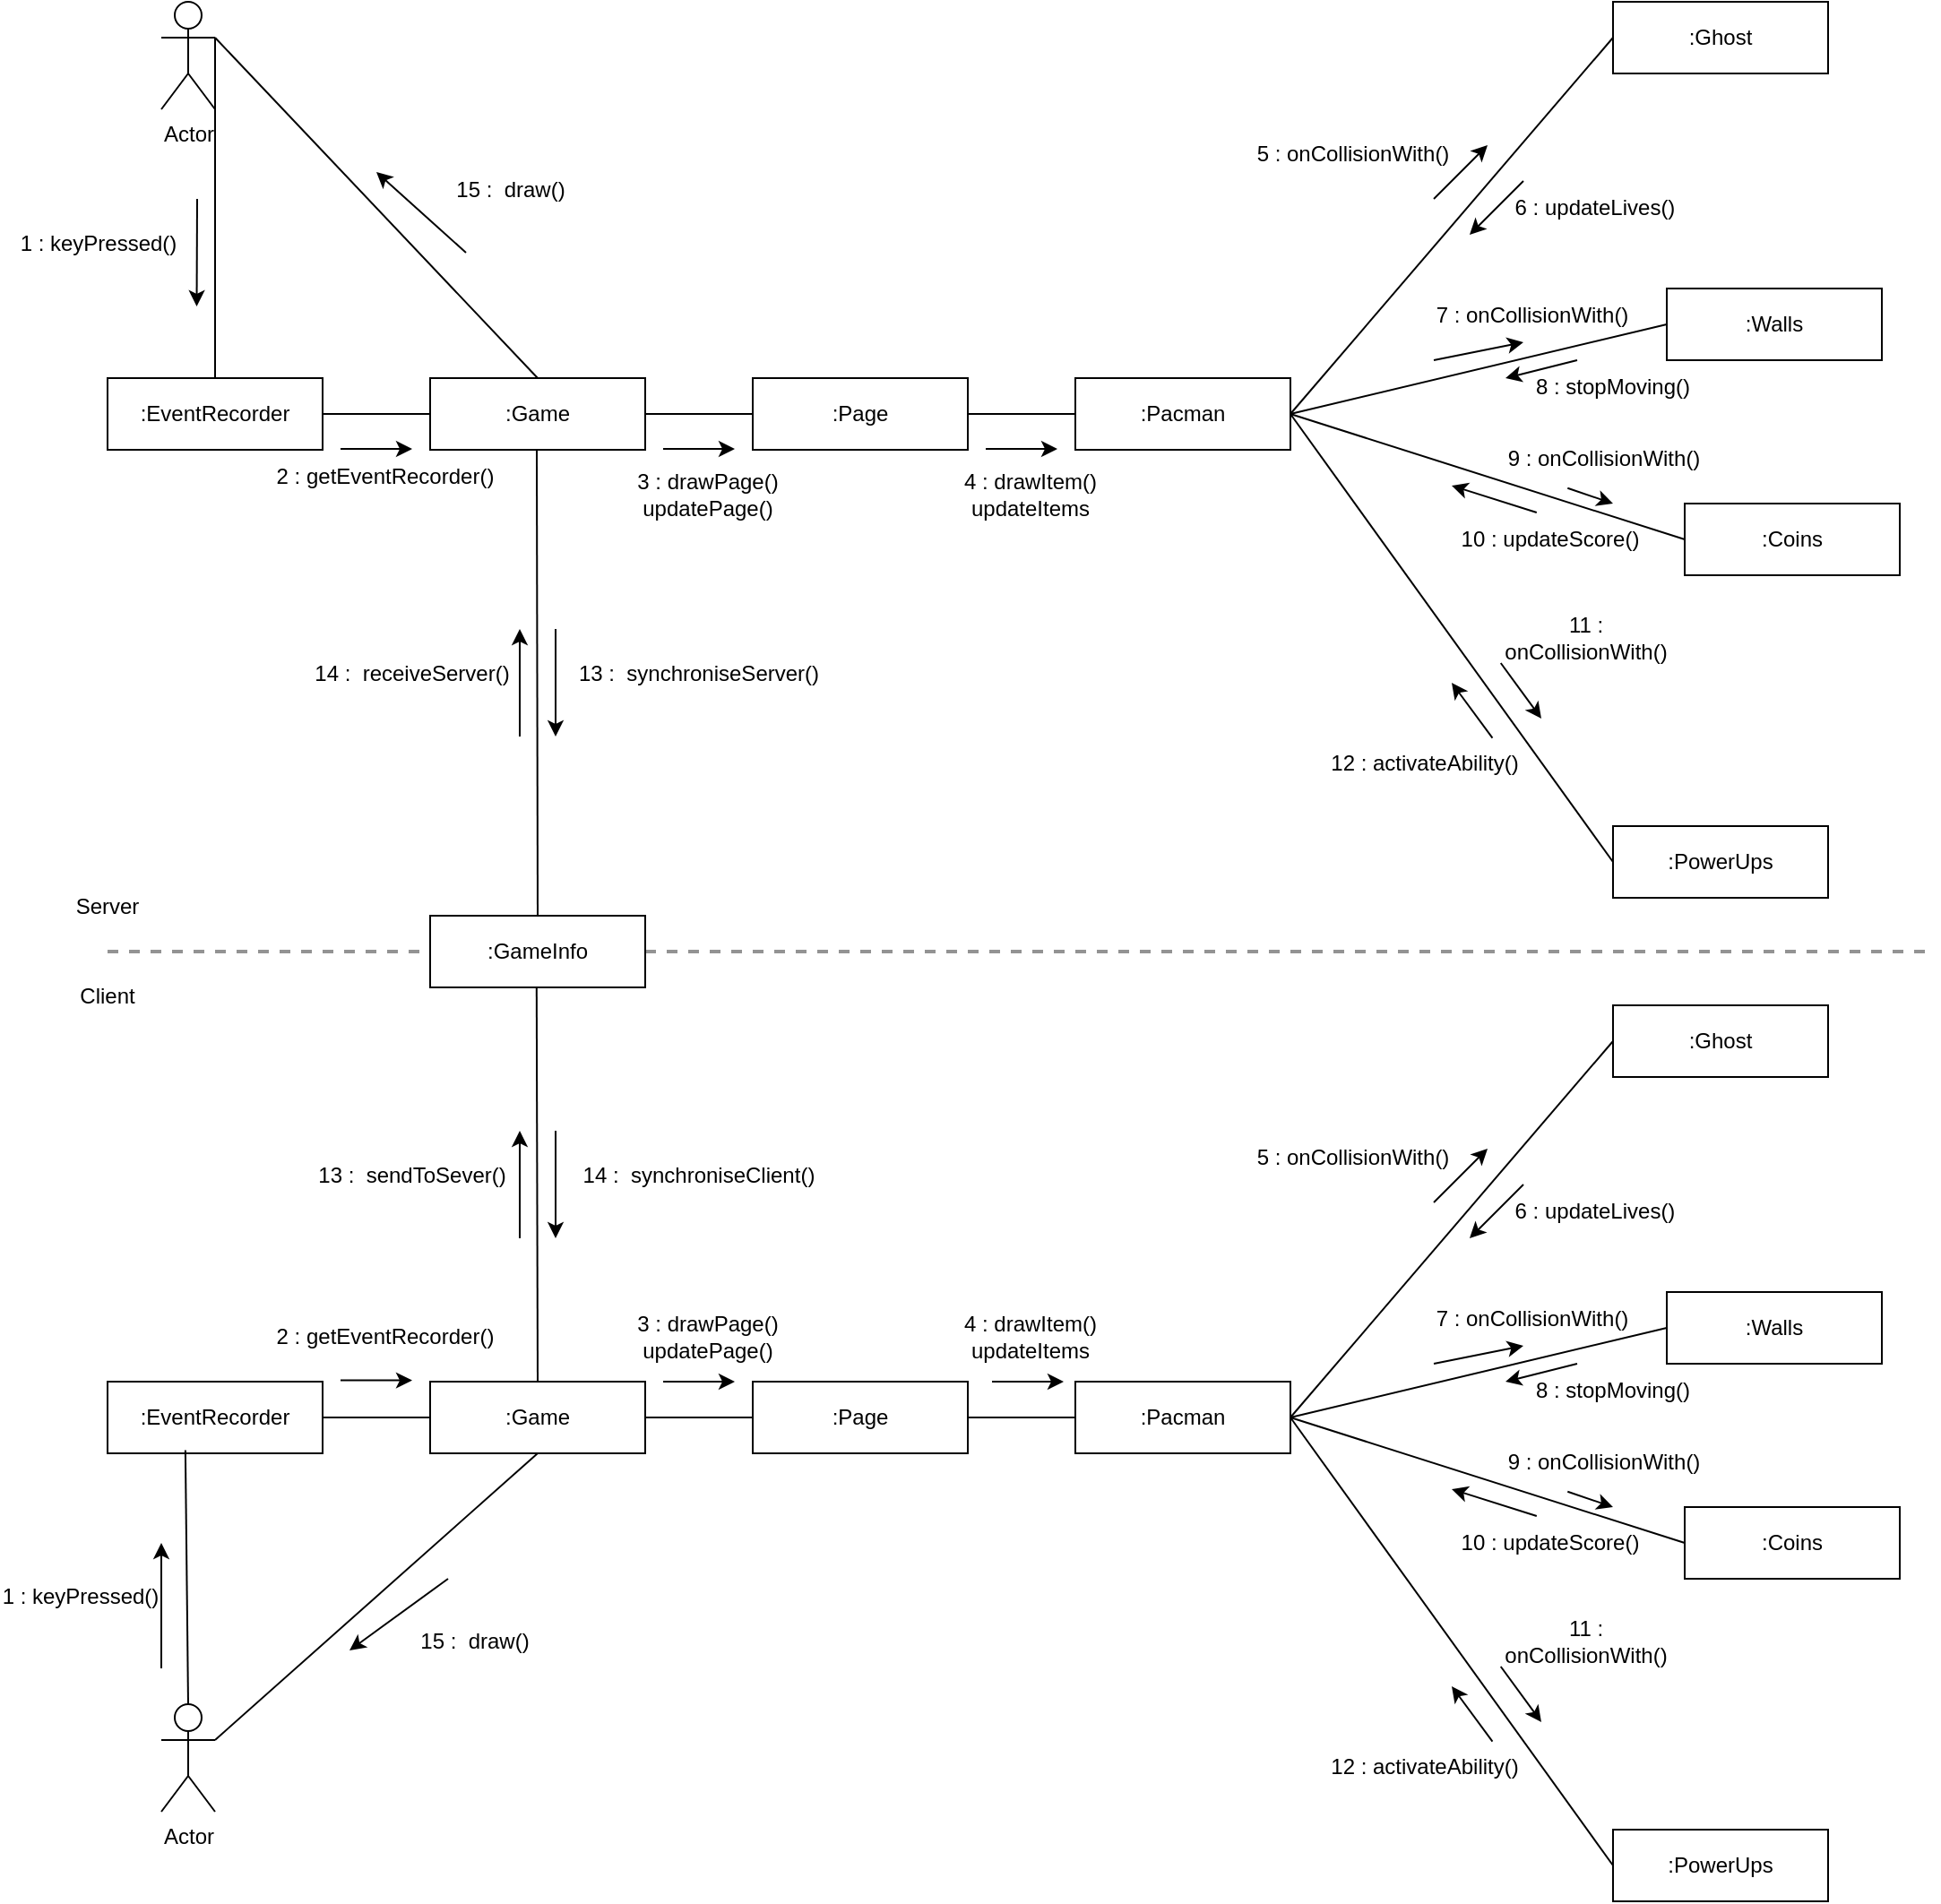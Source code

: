 <mxfile version="23.1.6" type="device">
  <diagram name="Page-1" id="5kSZz02rDTl7-Sy3x2Q0">
    <mxGraphModel dx="2099" dy="863" grid="1" gridSize="10" guides="1" tooltips="1" connect="1" arrows="1" fold="1" page="1" pageScale="1" pageWidth="827" pageHeight="1169" math="0" shadow="0">
      <root>
        <mxCell id="0" />
        <mxCell id="1" parent="0" />
        <mxCell id="wq2jVq1I9z1fCKiaASK2-1" value="Actor" style="shape=umlActor;verticalLabelPosition=bottom;verticalAlign=top;html=1;outlineConnect=0;" vertex="1" parent="1">
          <mxGeometry x="-90" y="40" width="30" height="60" as="geometry" />
        </mxCell>
        <mxCell id="wq2jVq1I9z1fCKiaASK2-2" value=":EventRecorder" style="rounded=0;whiteSpace=wrap;html=1;" vertex="1" parent="1">
          <mxGeometry x="-120" y="250" width="120" height="40" as="geometry" />
        </mxCell>
        <mxCell id="wq2jVq1I9z1fCKiaASK2-5" value=":Game" style="rounded=0;whiteSpace=wrap;html=1;" vertex="1" parent="1">
          <mxGeometry x="60" y="250" width="120" height="40" as="geometry" />
        </mxCell>
        <mxCell id="wq2jVq1I9z1fCKiaASK2-6" value="" style="endArrow=none;html=1;rounded=0;entryX=0;entryY=0.5;entryDx=0;entryDy=0;exitX=1;exitY=0.5;exitDx=0;exitDy=0;" edge="1" parent="1" source="wq2jVq1I9z1fCKiaASK2-2" target="wq2jVq1I9z1fCKiaASK2-5">
          <mxGeometry width="50" height="50" relative="1" as="geometry">
            <mxPoint x="160" y="260" as="sourcePoint" />
            <mxPoint x="185" y="110" as="targetPoint" />
          </mxGeometry>
        </mxCell>
        <mxCell id="wq2jVq1I9z1fCKiaASK2-7" value=":Pacman" style="rounded=0;whiteSpace=wrap;html=1;" vertex="1" parent="1">
          <mxGeometry x="420" y="250" width="120" height="40" as="geometry" />
        </mxCell>
        <mxCell id="wq2jVq1I9z1fCKiaASK2-8" value=":Walls" style="rounded=0;whiteSpace=wrap;html=1;" vertex="1" parent="1">
          <mxGeometry x="750" y="200" width="120" height="40" as="geometry" />
        </mxCell>
        <mxCell id="wq2jVq1I9z1fCKiaASK2-9" value=":Coins" style="rounded=0;whiteSpace=wrap;html=1;" vertex="1" parent="1">
          <mxGeometry x="760" y="320" width="120" height="40" as="geometry" />
        </mxCell>
        <mxCell id="wq2jVq1I9z1fCKiaASK2-10" value=":PowerUps" style="rounded=0;whiteSpace=wrap;html=1;" vertex="1" parent="1">
          <mxGeometry x="720" y="500" width="120" height="40" as="geometry" />
        </mxCell>
        <mxCell id="wq2jVq1I9z1fCKiaASK2-12" value="" style="endArrow=none;html=1;rounded=0;entryX=0;entryY=0.5;entryDx=0;entryDy=0;" edge="1" parent="1" target="wq2jVq1I9z1fCKiaASK2-9">
          <mxGeometry width="50" height="50" relative="1" as="geometry">
            <mxPoint x="540" y="270" as="sourcePoint" />
            <mxPoint x="660" y="269.5" as="targetPoint" />
          </mxGeometry>
        </mxCell>
        <mxCell id="wq2jVq1I9z1fCKiaASK2-13" value="" style="endArrow=none;html=1;rounded=0;entryX=0;entryY=0.5;entryDx=0;entryDy=0;exitX=1;exitY=0.5;exitDx=0;exitDy=0;" edge="1" parent="1" source="wq2jVq1I9z1fCKiaASK2-7" target="wq2jVq1I9z1fCKiaASK2-10">
          <mxGeometry width="50" height="50" relative="1" as="geometry">
            <mxPoint x="610" y="270" as="sourcePoint" />
            <mxPoint x="710" y="330" as="targetPoint" />
          </mxGeometry>
        </mxCell>
        <mxCell id="wq2jVq1I9z1fCKiaASK2-14" value="" style="endArrow=none;html=1;rounded=0;entryX=0;entryY=0.5;entryDx=0;entryDy=0;exitX=1;exitY=0.5;exitDx=0;exitDy=0;" edge="1" parent="1" source="wq2jVq1I9z1fCKiaASK2-7" target="wq2jVq1I9z1fCKiaASK2-8">
          <mxGeometry width="50" height="50" relative="1" as="geometry">
            <mxPoint x="610" y="270" as="sourcePoint" />
            <mxPoint x="680" y="180" as="targetPoint" />
          </mxGeometry>
        </mxCell>
        <mxCell id="wq2jVq1I9z1fCKiaASK2-15" value="" style="endArrow=classic;html=1;rounded=0;" edge="1" parent="1">
          <mxGeometry width="50" height="50" relative="1" as="geometry">
            <mxPoint x="-70" y="150" as="sourcePoint" />
            <mxPoint x="-70.24" y="210" as="targetPoint" />
          </mxGeometry>
        </mxCell>
        <mxCell id="wq2jVq1I9z1fCKiaASK2-17" value="1 : keyPressed()" style="text;html=1;align=center;verticalAlign=middle;whiteSpace=wrap;rounded=0;" vertex="1" parent="1">
          <mxGeometry x="-170" y="160" width="90" height="30" as="geometry" />
        </mxCell>
        <mxCell id="wq2jVq1I9z1fCKiaASK2-18" value=":Page" style="rounded=0;whiteSpace=wrap;html=1;" vertex="1" parent="1">
          <mxGeometry x="240" y="250" width="120" height="40" as="geometry" />
        </mxCell>
        <mxCell id="wq2jVq1I9z1fCKiaASK2-19" value="" style="endArrow=none;html=1;rounded=0;exitX=1;exitY=0.5;exitDx=0;exitDy=0;entryX=0;entryY=0.5;entryDx=0;entryDy=0;" edge="1" parent="1" source="wq2jVq1I9z1fCKiaASK2-5" target="wq2jVq1I9z1fCKiaASK2-18">
          <mxGeometry width="50" height="50" relative="1" as="geometry">
            <mxPoint x="300" y="330" as="sourcePoint" />
            <mxPoint x="330" y="330" as="targetPoint" />
          </mxGeometry>
        </mxCell>
        <mxCell id="wq2jVq1I9z1fCKiaASK2-20" value=":Ghost" style="rounded=0;whiteSpace=wrap;html=1;" vertex="1" parent="1">
          <mxGeometry x="720" y="40" width="120" height="40" as="geometry" />
        </mxCell>
        <mxCell id="wq2jVq1I9z1fCKiaASK2-21" value="" style="endArrow=none;html=1;rounded=0;exitX=1;exitY=0.5;exitDx=0;exitDy=0;entryX=0;entryY=0.5;entryDx=0;entryDy=0;" edge="1" parent="1" source="wq2jVq1I9z1fCKiaASK2-18" target="wq2jVq1I9z1fCKiaASK2-7">
          <mxGeometry width="50" height="50" relative="1" as="geometry">
            <mxPoint x="400" y="210" as="sourcePoint" />
            <mxPoint x="460" y="210" as="targetPoint" />
          </mxGeometry>
        </mxCell>
        <mxCell id="wq2jVq1I9z1fCKiaASK2-22" value="" style="endArrow=classic;html=1;rounded=0;" edge="1" parent="1">
          <mxGeometry width="50" height="50" relative="1" as="geometry">
            <mxPoint x="620" y="150" as="sourcePoint" />
            <mxPoint x="650" y="120" as="targetPoint" />
          </mxGeometry>
        </mxCell>
        <mxCell id="wq2jVq1I9z1fCKiaASK2-23" value="" style="endArrow=none;html=1;rounded=0;entryX=0;entryY=0.5;entryDx=0;entryDy=0;exitX=1;exitY=0.5;exitDx=0;exitDy=0;" edge="1" parent="1" source="wq2jVq1I9z1fCKiaASK2-7" target="wq2jVq1I9z1fCKiaASK2-20">
          <mxGeometry width="50" height="50" relative="1" as="geometry">
            <mxPoint x="610" y="270" as="sourcePoint" />
            <mxPoint x="670" y="135" as="targetPoint" />
          </mxGeometry>
        </mxCell>
        <mxCell id="wq2jVq1I9z1fCKiaASK2-24" value="5 : onCollisionWith()" style="text;html=1;align=center;verticalAlign=middle;whiteSpace=wrap;rounded=0;" vertex="1" parent="1">
          <mxGeometry x="520" y="110" width="110" height="30" as="geometry" />
        </mxCell>
        <mxCell id="wq2jVq1I9z1fCKiaASK2-29" value="6 : updateLives()" style="text;html=1;align=center;verticalAlign=middle;whiteSpace=wrap;rounded=0;" vertex="1" parent="1">
          <mxGeometry x="650" y="140" width="120" height="30" as="geometry" />
        </mxCell>
        <mxCell id="wq2jVq1I9z1fCKiaASK2-34" value="" style="endArrow=none;html=1;rounded=0;entryX=0.5;entryY=1;entryDx=0;entryDy=0;exitX=0.5;exitY=0;exitDx=0;exitDy=0;" edge="1" parent="1" source="wq2jVq1I9z1fCKiaASK2-33">
          <mxGeometry width="50" height="50" relative="1" as="geometry">
            <mxPoint x="119.5" y="370" as="sourcePoint" />
            <mxPoint x="119.5" y="290" as="targetPoint" />
          </mxGeometry>
        </mxCell>
        <mxCell id="wq2jVq1I9z1fCKiaASK2-35" value="" style="endArrow=classic;html=1;rounded=0;" edge="1" parent="1">
          <mxGeometry width="50" height="50" relative="1" as="geometry">
            <mxPoint x="110" y="450" as="sourcePoint" />
            <mxPoint x="110" y="390" as="targetPoint" />
          </mxGeometry>
        </mxCell>
        <mxCell id="wq2jVq1I9z1fCKiaASK2-36" value="" style="endArrow=classic;html=1;rounded=0;" edge="1" parent="1">
          <mxGeometry width="50" height="50" relative="1" as="geometry">
            <mxPoint x="130" y="390" as="sourcePoint" />
            <mxPoint x="130" y="450" as="targetPoint" />
          </mxGeometry>
        </mxCell>
        <mxCell id="wq2jVq1I9z1fCKiaASK2-37" value="" style="endArrow=none;html=1;rounded=0;entryX=0.5;entryY=0;entryDx=0;entryDy=0;exitX=1;exitY=0.333;exitDx=0;exitDy=0;exitPerimeter=0;" edge="1" parent="1" source="wq2jVq1I9z1fCKiaASK2-1" target="wq2jVq1I9z1fCKiaASK2-5">
          <mxGeometry width="50" height="50" relative="1" as="geometry">
            <mxPoint x="-54" y="329.84" as="sourcePoint" />
            <mxPoint x="474" y="250.0" as="targetPoint" />
          </mxGeometry>
        </mxCell>
        <mxCell id="wq2jVq1I9z1fCKiaASK2-38" value="" style="endArrow=classic;html=1;rounded=0;" edge="1" parent="1">
          <mxGeometry width="50" height="50" relative="1" as="geometry">
            <mxPoint x="80" y="180" as="sourcePoint" />
            <mxPoint x="30" y="135" as="targetPoint" />
          </mxGeometry>
        </mxCell>
        <mxCell id="wq2jVq1I9z1fCKiaASK2-39" value="15 : &amp;nbsp;draw()" style="text;html=1;align=center;verticalAlign=middle;whiteSpace=wrap;rounded=0;" vertex="1" parent="1">
          <mxGeometry x="60" y="130" width="90" height="30" as="geometry" />
        </mxCell>
        <mxCell id="wq2jVq1I9z1fCKiaASK2-42" value="" style="endArrow=classic;html=1;rounded=0;" edge="1" parent="1">
          <mxGeometry width="50" height="50" relative="1" as="geometry">
            <mxPoint x="10" y="289.52" as="sourcePoint" />
            <mxPoint x="50" y="289.52" as="targetPoint" />
          </mxGeometry>
        </mxCell>
        <mxCell id="wq2jVq1I9z1fCKiaASK2-43" value="2 : getEventRecorder()" style="text;html=1;align=center;verticalAlign=middle;whiteSpace=wrap;rounded=0;" vertex="1" parent="1">
          <mxGeometry x="-40" y="290" width="150" height="30" as="geometry" />
        </mxCell>
        <mxCell id="wq2jVq1I9z1fCKiaASK2-44" value="" style="endArrow=classic;html=1;rounded=0;" edge="1" parent="1">
          <mxGeometry width="50" height="50" relative="1" as="geometry">
            <mxPoint x="190" y="289.52" as="sourcePoint" />
            <mxPoint x="230" y="289.52" as="targetPoint" />
          </mxGeometry>
        </mxCell>
        <mxCell id="wq2jVq1I9z1fCKiaASK2-45" value="3 : drawPage()&lt;br&gt;updatePage()" style="text;html=1;align=center;verticalAlign=middle;whiteSpace=wrap;rounded=0;" vertex="1" parent="1">
          <mxGeometry x="140" y="300" width="150" height="30" as="geometry" />
        </mxCell>
        <mxCell id="wq2jVq1I9z1fCKiaASK2-46" value="4 : drawItem()&lt;br&gt;updateItems" style="text;html=1;align=center;verticalAlign=middle;whiteSpace=wrap;rounded=0;" vertex="1" parent="1">
          <mxGeometry x="320" y="300" width="150" height="30" as="geometry" />
        </mxCell>
        <mxCell id="wq2jVq1I9z1fCKiaASK2-47" value="" style="endArrow=classic;html=1;rounded=0;" edge="1" parent="1">
          <mxGeometry width="50" height="50" relative="1" as="geometry">
            <mxPoint x="370" y="289.52" as="sourcePoint" />
            <mxPoint x="410" y="289.52" as="targetPoint" />
          </mxGeometry>
        </mxCell>
        <mxCell id="wq2jVq1I9z1fCKiaASK2-48" value="" style="endArrow=classic;html=1;rounded=0;" edge="1" parent="1">
          <mxGeometry width="50" height="50" relative="1" as="geometry">
            <mxPoint x="670" y="140" as="sourcePoint" />
            <mxPoint x="640" y="170" as="targetPoint" />
          </mxGeometry>
        </mxCell>
        <mxCell id="wq2jVq1I9z1fCKiaASK2-49" value="" style="endArrow=classic;html=1;rounded=0;" edge="1" parent="1">
          <mxGeometry width="50" height="50" relative="1" as="geometry">
            <mxPoint x="620" y="240" as="sourcePoint" />
            <mxPoint x="670" y="230" as="targetPoint" />
          </mxGeometry>
        </mxCell>
        <mxCell id="wq2jVq1I9z1fCKiaASK2-50" value="7 : onCollisionWith()" style="text;html=1;align=center;verticalAlign=middle;whiteSpace=wrap;rounded=0;" vertex="1" parent="1">
          <mxGeometry x="620" y="200" width="110" height="30" as="geometry" />
        </mxCell>
        <mxCell id="wq2jVq1I9z1fCKiaASK2-51" value="8 : stopMoving()" style="text;html=1;align=center;verticalAlign=middle;whiteSpace=wrap;rounded=0;" vertex="1" parent="1">
          <mxGeometry x="660" y="240" width="120" height="30" as="geometry" />
        </mxCell>
        <mxCell id="wq2jVq1I9z1fCKiaASK2-52" value="" style="endArrow=classic;html=1;rounded=0;" edge="1" parent="1">
          <mxGeometry width="50" height="50" relative="1" as="geometry">
            <mxPoint x="700" y="240" as="sourcePoint" />
            <mxPoint x="660" y="250" as="targetPoint" />
          </mxGeometry>
        </mxCell>
        <mxCell id="wq2jVq1I9z1fCKiaASK2-53" value="" style="endArrow=classic;html=1;rounded=0;exitX=0.315;exitY=1.047;exitDx=0;exitDy=0;exitPerimeter=0;" edge="1" parent="1" source="wq2jVq1I9z1fCKiaASK2-54">
          <mxGeometry width="50" height="50" relative="1" as="geometry">
            <mxPoint x="670" y="300" as="sourcePoint" />
            <mxPoint x="720" y="320" as="targetPoint" />
          </mxGeometry>
        </mxCell>
        <mxCell id="wq2jVq1I9z1fCKiaASK2-54" value="9 : onCollisionWith()" style="text;html=1;align=center;verticalAlign=middle;whiteSpace=wrap;rounded=0;" vertex="1" parent="1">
          <mxGeometry x="660" y="280" width="110" height="30" as="geometry" />
        </mxCell>
        <mxCell id="wq2jVq1I9z1fCKiaASK2-55" value="" style="endArrow=classic;html=1;rounded=0;exitX=0.431;exitY=0;exitDx=0;exitDy=0;exitPerimeter=0;" edge="1" parent="1" source="wq2jVq1I9z1fCKiaASK2-56">
          <mxGeometry width="50" height="50" relative="1" as="geometry">
            <mxPoint x="680" y="330" as="sourcePoint" />
            <mxPoint x="630" y="310" as="targetPoint" />
          </mxGeometry>
        </mxCell>
        <mxCell id="wq2jVq1I9z1fCKiaASK2-56" value="10 : updateScore()" style="text;html=1;align=center;verticalAlign=middle;whiteSpace=wrap;rounded=0;" vertex="1" parent="1">
          <mxGeometry x="630" y="325" width="110" height="30" as="geometry" />
        </mxCell>
        <mxCell id="wq2jVq1I9z1fCKiaASK2-57" value="" style="endArrow=classic;html=1;rounded=0;exitX=0.067;exitY=0.967;exitDx=0;exitDy=0;exitPerimeter=0;" edge="1" parent="1" source="wq2jVq1I9z1fCKiaASK2-58">
          <mxGeometry width="50" height="50" relative="1" as="geometry">
            <mxPoint x="650" y="410" as="sourcePoint" />
            <mxPoint x="680" y="440" as="targetPoint" />
          </mxGeometry>
        </mxCell>
        <mxCell id="wq2jVq1I9z1fCKiaASK2-58" value="11 : onCollisionWith()" style="text;html=1;align=center;verticalAlign=middle;whiteSpace=wrap;rounded=0;" vertex="1" parent="1">
          <mxGeometry x="650" y="380" width="110" height="30" as="geometry" />
        </mxCell>
        <mxCell id="wq2jVq1I9z1fCKiaASK2-59" value="" style="endArrow=classic;html=1;rounded=0;exitX=0.843;exitY=0.028;exitDx=0;exitDy=0;exitPerimeter=0;" edge="1" parent="1" source="wq2jVq1I9z1fCKiaASK2-60">
          <mxGeometry width="50" height="50" relative="1" as="geometry">
            <mxPoint x="650" y="450" as="sourcePoint" />
            <mxPoint x="630" y="420" as="targetPoint" />
          </mxGeometry>
        </mxCell>
        <mxCell id="wq2jVq1I9z1fCKiaASK2-60" value="12 : activateAbility()" style="text;html=1;align=center;verticalAlign=middle;whiteSpace=wrap;rounded=0;" vertex="1" parent="1">
          <mxGeometry x="560" y="450" width="110" height="30" as="geometry" />
        </mxCell>
        <mxCell id="wq2jVq1I9z1fCKiaASK2-61" value="13 : &amp;nbsp;synchroniseServer()" style="text;html=1;align=center;verticalAlign=middle;whiteSpace=wrap;rounded=0;" vertex="1" parent="1">
          <mxGeometry x="130" y="400" width="160" height="30" as="geometry" />
        </mxCell>
        <mxCell id="wq2jVq1I9z1fCKiaASK2-62" value="14 : &amp;nbsp;receiveServer()" style="text;html=1;align=center;verticalAlign=middle;whiteSpace=wrap;rounded=0;" vertex="1" parent="1">
          <mxGeometry x="-30" y="400" width="160" height="30" as="geometry" />
        </mxCell>
        <mxCell id="wq2jVq1I9z1fCKiaASK2-63" value="" style="endArrow=none;html=1;rounded=0;entryX=0.5;entryY=0;entryDx=0;entryDy=0;exitX=1;exitY=0.333;exitDx=0;exitDy=0;exitPerimeter=0;" edge="1" parent="1" source="wq2jVq1I9z1fCKiaASK2-1" target="wq2jVq1I9z1fCKiaASK2-2">
          <mxGeometry width="50" height="50" relative="1" as="geometry">
            <mxPoint x="-60" y="160" as="sourcePoint" />
            <mxPoint x="459" y="310.0" as="targetPoint" />
          </mxGeometry>
        </mxCell>
        <mxCell id="wq2jVq1I9z1fCKiaASK2-107" value=":EventRecorder" style="rounded=0;whiteSpace=wrap;html=1;" vertex="1" parent="1">
          <mxGeometry x="-120" y="810" width="120" height="40" as="geometry" />
        </mxCell>
        <mxCell id="wq2jVq1I9z1fCKiaASK2-108" value=":Game" style="rounded=0;whiteSpace=wrap;html=1;" vertex="1" parent="1">
          <mxGeometry x="60" y="810" width="120" height="40" as="geometry" />
        </mxCell>
        <mxCell id="wq2jVq1I9z1fCKiaASK2-109" value="" style="endArrow=none;html=1;rounded=0;entryX=0;entryY=0.5;entryDx=0;entryDy=0;exitX=1;exitY=0.5;exitDx=0;exitDy=0;" edge="1" parent="1" source="wq2jVq1I9z1fCKiaASK2-107" target="wq2jVq1I9z1fCKiaASK2-108">
          <mxGeometry width="50" height="50" relative="1" as="geometry">
            <mxPoint x="160" y="820" as="sourcePoint" />
            <mxPoint x="185" y="670" as="targetPoint" />
          </mxGeometry>
        </mxCell>
        <mxCell id="wq2jVq1I9z1fCKiaASK2-110" value=":Pacman" style="rounded=0;whiteSpace=wrap;html=1;" vertex="1" parent="1">
          <mxGeometry x="420" y="810" width="120" height="40" as="geometry" />
        </mxCell>
        <mxCell id="wq2jVq1I9z1fCKiaASK2-111" value=":Walls" style="rounded=0;whiteSpace=wrap;html=1;" vertex="1" parent="1">
          <mxGeometry x="750" y="760" width="120" height="40" as="geometry" />
        </mxCell>
        <mxCell id="wq2jVq1I9z1fCKiaASK2-112" value=":Coins" style="rounded=0;whiteSpace=wrap;html=1;" vertex="1" parent="1">
          <mxGeometry x="760" y="880" width="120" height="40" as="geometry" />
        </mxCell>
        <mxCell id="wq2jVq1I9z1fCKiaASK2-113" value=":PowerUps" style="rounded=0;whiteSpace=wrap;html=1;" vertex="1" parent="1">
          <mxGeometry x="720" y="1060" width="120" height="40" as="geometry" />
        </mxCell>
        <mxCell id="wq2jVq1I9z1fCKiaASK2-114" value="" style="endArrow=none;html=1;rounded=0;entryX=0;entryY=0.5;entryDx=0;entryDy=0;" edge="1" parent="1" target="wq2jVq1I9z1fCKiaASK2-112">
          <mxGeometry width="50" height="50" relative="1" as="geometry">
            <mxPoint x="540" y="830" as="sourcePoint" />
            <mxPoint x="660" y="829.5" as="targetPoint" />
          </mxGeometry>
        </mxCell>
        <mxCell id="wq2jVq1I9z1fCKiaASK2-115" value="" style="endArrow=none;html=1;rounded=0;entryX=0;entryY=0.5;entryDx=0;entryDy=0;exitX=1;exitY=0.5;exitDx=0;exitDy=0;" edge="1" parent="1" source="wq2jVq1I9z1fCKiaASK2-110" target="wq2jVq1I9z1fCKiaASK2-113">
          <mxGeometry width="50" height="50" relative="1" as="geometry">
            <mxPoint x="610" y="830" as="sourcePoint" />
            <mxPoint x="710" y="890" as="targetPoint" />
          </mxGeometry>
        </mxCell>
        <mxCell id="wq2jVq1I9z1fCKiaASK2-116" value="" style="endArrow=none;html=1;rounded=0;entryX=0;entryY=0.5;entryDx=0;entryDy=0;exitX=1;exitY=0.5;exitDx=0;exitDy=0;" edge="1" parent="1" source="wq2jVq1I9z1fCKiaASK2-110" target="wq2jVq1I9z1fCKiaASK2-111">
          <mxGeometry width="50" height="50" relative="1" as="geometry">
            <mxPoint x="610" y="830" as="sourcePoint" />
            <mxPoint x="680" y="740" as="targetPoint" />
          </mxGeometry>
        </mxCell>
        <mxCell id="wq2jVq1I9z1fCKiaASK2-117" value=":Page" style="rounded=0;whiteSpace=wrap;html=1;" vertex="1" parent="1">
          <mxGeometry x="240" y="810" width="120" height="40" as="geometry" />
        </mxCell>
        <mxCell id="wq2jVq1I9z1fCKiaASK2-118" value="" style="endArrow=none;html=1;rounded=0;exitX=1;exitY=0.5;exitDx=0;exitDy=0;entryX=0;entryY=0.5;entryDx=0;entryDy=0;" edge="1" parent="1" source="wq2jVq1I9z1fCKiaASK2-108" target="wq2jVq1I9z1fCKiaASK2-117">
          <mxGeometry width="50" height="50" relative="1" as="geometry">
            <mxPoint x="300" y="890" as="sourcePoint" />
            <mxPoint x="330" y="890" as="targetPoint" />
          </mxGeometry>
        </mxCell>
        <mxCell id="wq2jVq1I9z1fCKiaASK2-119" value=":Ghost" style="rounded=0;whiteSpace=wrap;html=1;" vertex="1" parent="1">
          <mxGeometry x="720" y="600" width="120" height="40" as="geometry" />
        </mxCell>
        <mxCell id="wq2jVq1I9z1fCKiaASK2-120" value="" style="endArrow=none;html=1;rounded=0;exitX=1;exitY=0.5;exitDx=0;exitDy=0;entryX=0;entryY=0.5;entryDx=0;entryDy=0;" edge="1" parent="1" source="wq2jVq1I9z1fCKiaASK2-117" target="wq2jVq1I9z1fCKiaASK2-110">
          <mxGeometry width="50" height="50" relative="1" as="geometry">
            <mxPoint x="400" y="770" as="sourcePoint" />
            <mxPoint x="460" y="770" as="targetPoint" />
          </mxGeometry>
        </mxCell>
        <mxCell id="wq2jVq1I9z1fCKiaASK2-121" value="" style="endArrow=classic;html=1;rounded=0;" edge="1" parent="1">
          <mxGeometry width="50" height="50" relative="1" as="geometry">
            <mxPoint x="620" y="710" as="sourcePoint" />
            <mxPoint x="650" y="680" as="targetPoint" />
          </mxGeometry>
        </mxCell>
        <mxCell id="wq2jVq1I9z1fCKiaASK2-122" value="" style="endArrow=none;html=1;rounded=0;entryX=0;entryY=0.5;entryDx=0;entryDy=0;exitX=1;exitY=0.5;exitDx=0;exitDy=0;" edge="1" parent="1" source="wq2jVq1I9z1fCKiaASK2-110" target="wq2jVq1I9z1fCKiaASK2-119">
          <mxGeometry width="50" height="50" relative="1" as="geometry">
            <mxPoint x="610" y="830" as="sourcePoint" />
            <mxPoint x="670" y="695" as="targetPoint" />
          </mxGeometry>
        </mxCell>
        <mxCell id="wq2jVq1I9z1fCKiaASK2-123" value="5 : onCollisionWith()" style="text;html=1;align=center;verticalAlign=middle;whiteSpace=wrap;rounded=0;" vertex="1" parent="1">
          <mxGeometry x="520" y="670" width="110" height="30" as="geometry" />
        </mxCell>
        <mxCell id="wq2jVq1I9z1fCKiaASK2-124" value="6 : updateLives()" style="text;html=1;align=center;verticalAlign=middle;whiteSpace=wrap;rounded=0;" vertex="1" parent="1">
          <mxGeometry x="650" y="700" width="120" height="30" as="geometry" />
        </mxCell>
        <mxCell id="wq2jVq1I9z1fCKiaASK2-126" value="" style="endArrow=classic;html=1;rounded=0;" edge="1" parent="1">
          <mxGeometry width="50" height="50" relative="1" as="geometry">
            <mxPoint x="10" y="809.31" as="sourcePoint" />
            <mxPoint x="50" y="809.31" as="targetPoint" />
          </mxGeometry>
        </mxCell>
        <mxCell id="wq2jVq1I9z1fCKiaASK2-127" value="2 : getEventRecorder()" style="text;html=1;align=center;verticalAlign=middle;whiteSpace=wrap;rounded=0;" vertex="1" parent="1">
          <mxGeometry x="-40" y="770" width="150" height="30" as="geometry" />
        </mxCell>
        <mxCell id="wq2jVq1I9z1fCKiaASK2-128" value="" style="endArrow=classic;html=1;rounded=0;" edge="1" parent="1">
          <mxGeometry width="50" height="50" relative="1" as="geometry">
            <mxPoint x="190" y="810" as="sourcePoint" />
            <mxPoint x="230" y="810" as="targetPoint" />
          </mxGeometry>
        </mxCell>
        <mxCell id="wq2jVq1I9z1fCKiaASK2-129" value="3 : drawPage()&lt;br&gt;updatePage()" style="text;html=1;align=center;verticalAlign=middle;whiteSpace=wrap;rounded=0;" vertex="1" parent="1">
          <mxGeometry x="140" y="770" width="150" height="30" as="geometry" />
        </mxCell>
        <mxCell id="wq2jVq1I9z1fCKiaASK2-131" value="" style="endArrow=classic;html=1;rounded=0;" edge="1" parent="1">
          <mxGeometry width="50" height="50" relative="1" as="geometry">
            <mxPoint x="373.5" y="810" as="sourcePoint" />
            <mxPoint x="413.5" y="810" as="targetPoint" />
          </mxGeometry>
        </mxCell>
        <mxCell id="wq2jVq1I9z1fCKiaASK2-132" value="" style="endArrow=classic;html=1;rounded=0;" edge="1" parent="1">
          <mxGeometry width="50" height="50" relative="1" as="geometry">
            <mxPoint x="670" y="700" as="sourcePoint" />
            <mxPoint x="640" y="730" as="targetPoint" />
          </mxGeometry>
        </mxCell>
        <mxCell id="wq2jVq1I9z1fCKiaASK2-133" value="" style="endArrow=classic;html=1;rounded=0;" edge="1" parent="1">
          <mxGeometry width="50" height="50" relative="1" as="geometry">
            <mxPoint x="620" y="800" as="sourcePoint" />
            <mxPoint x="670" y="790" as="targetPoint" />
          </mxGeometry>
        </mxCell>
        <mxCell id="wq2jVq1I9z1fCKiaASK2-134" value="7 : onCollisionWith()" style="text;html=1;align=center;verticalAlign=middle;whiteSpace=wrap;rounded=0;" vertex="1" parent="1">
          <mxGeometry x="620" y="760" width="110" height="30" as="geometry" />
        </mxCell>
        <mxCell id="wq2jVq1I9z1fCKiaASK2-135" value="8 : stopMoving()" style="text;html=1;align=center;verticalAlign=middle;whiteSpace=wrap;rounded=0;" vertex="1" parent="1">
          <mxGeometry x="660" y="800" width="120" height="30" as="geometry" />
        </mxCell>
        <mxCell id="wq2jVq1I9z1fCKiaASK2-136" value="" style="endArrow=classic;html=1;rounded=0;" edge="1" parent="1">
          <mxGeometry width="50" height="50" relative="1" as="geometry">
            <mxPoint x="700" y="800" as="sourcePoint" />
            <mxPoint x="660" y="810" as="targetPoint" />
          </mxGeometry>
        </mxCell>
        <mxCell id="wq2jVq1I9z1fCKiaASK2-137" value="" style="endArrow=classic;html=1;rounded=0;exitX=0.315;exitY=1.047;exitDx=0;exitDy=0;exitPerimeter=0;" edge="1" parent="1" source="wq2jVq1I9z1fCKiaASK2-138">
          <mxGeometry width="50" height="50" relative="1" as="geometry">
            <mxPoint x="670" y="860" as="sourcePoint" />
            <mxPoint x="720" y="880" as="targetPoint" />
          </mxGeometry>
        </mxCell>
        <mxCell id="wq2jVq1I9z1fCKiaASK2-138" value="9 : onCollisionWith()" style="text;html=1;align=center;verticalAlign=middle;whiteSpace=wrap;rounded=0;" vertex="1" parent="1">
          <mxGeometry x="660" y="840" width="110" height="30" as="geometry" />
        </mxCell>
        <mxCell id="wq2jVq1I9z1fCKiaASK2-139" value="" style="endArrow=classic;html=1;rounded=0;exitX=0.431;exitY=0;exitDx=0;exitDy=0;exitPerimeter=0;" edge="1" parent="1" source="wq2jVq1I9z1fCKiaASK2-140">
          <mxGeometry width="50" height="50" relative="1" as="geometry">
            <mxPoint x="680" y="890" as="sourcePoint" />
            <mxPoint x="630" y="870" as="targetPoint" />
          </mxGeometry>
        </mxCell>
        <mxCell id="wq2jVq1I9z1fCKiaASK2-140" value="10 : updateScore()" style="text;html=1;align=center;verticalAlign=middle;whiteSpace=wrap;rounded=0;" vertex="1" parent="1">
          <mxGeometry x="630" y="885" width="110" height="30" as="geometry" />
        </mxCell>
        <mxCell id="wq2jVq1I9z1fCKiaASK2-141" value="" style="endArrow=classic;html=1;rounded=0;exitX=0.067;exitY=0.967;exitDx=0;exitDy=0;exitPerimeter=0;" edge="1" parent="1" source="wq2jVq1I9z1fCKiaASK2-142">
          <mxGeometry width="50" height="50" relative="1" as="geometry">
            <mxPoint x="650" y="970" as="sourcePoint" />
            <mxPoint x="680" y="1000" as="targetPoint" />
          </mxGeometry>
        </mxCell>
        <mxCell id="wq2jVq1I9z1fCKiaASK2-142" value="11 : onCollisionWith()" style="text;html=1;align=center;verticalAlign=middle;whiteSpace=wrap;rounded=0;" vertex="1" parent="1">
          <mxGeometry x="650" y="940" width="110" height="30" as="geometry" />
        </mxCell>
        <mxCell id="wq2jVq1I9z1fCKiaASK2-143" value="" style="endArrow=classic;html=1;rounded=0;exitX=0.843;exitY=0.028;exitDx=0;exitDy=0;exitPerimeter=0;" edge="1" parent="1" source="wq2jVq1I9z1fCKiaASK2-144">
          <mxGeometry width="50" height="50" relative="1" as="geometry">
            <mxPoint x="650" y="1010" as="sourcePoint" />
            <mxPoint x="630" y="980" as="targetPoint" />
          </mxGeometry>
        </mxCell>
        <mxCell id="wq2jVq1I9z1fCKiaASK2-144" value="12 : activateAbility()" style="text;html=1;align=center;verticalAlign=middle;whiteSpace=wrap;rounded=0;" vertex="1" parent="1">
          <mxGeometry x="560" y="1010" width="110" height="30" as="geometry" />
        </mxCell>
        <mxCell id="wq2jVq1I9z1fCKiaASK2-145" value="" style="endArrow=none;html=1;rounded=0;entryX=0.5;entryY=1;entryDx=0;entryDy=0;exitX=0.5;exitY=0;exitDx=0;exitDy=0;" edge="1" parent="1" source="wq2jVq1I9z1fCKiaASK2-108">
          <mxGeometry width="50" height="50" relative="1" as="geometry">
            <mxPoint x="120" y="800" as="sourcePoint" />
            <mxPoint x="119.41" y="590" as="targetPoint" />
          </mxGeometry>
        </mxCell>
        <mxCell id="wq2jVq1I9z1fCKiaASK2-146" value="" style="endArrow=classic;html=1;rounded=0;" edge="1" parent="1">
          <mxGeometry width="50" height="50" relative="1" as="geometry">
            <mxPoint x="110" y="730" as="sourcePoint" />
            <mxPoint x="110" y="670" as="targetPoint" />
          </mxGeometry>
        </mxCell>
        <mxCell id="wq2jVq1I9z1fCKiaASK2-147" value="" style="endArrow=classic;html=1;rounded=0;" edge="1" parent="1">
          <mxGeometry width="50" height="50" relative="1" as="geometry">
            <mxPoint x="130" y="670" as="sourcePoint" />
            <mxPoint x="130" y="730" as="targetPoint" />
          </mxGeometry>
        </mxCell>
        <mxCell id="wq2jVq1I9z1fCKiaASK2-148" value="14 : &amp;nbsp;synchroniseClient()" style="text;html=1;align=center;verticalAlign=middle;whiteSpace=wrap;rounded=0;" vertex="1" parent="1">
          <mxGeometry x="130" y="680" width="160" height="30" as="geometry" />
        </mxCell>
        <mxCell id="wq2jVq1I9z1fCKiaASK2-149" value="13 : &amp;nbsp;sendToSever()" style="text;html=1;align=center;verticalAlign=middle;whiteSpace=wrap;rounded=0;" vertex="1" parent="1">
          <mxGeometry x="-30" y="680" width="160" height="30" as="geometry" />
        </mxCell>
        <mxCell id="wq2jVq1I9z1fCKiaASK2-150" value="Actor" style="shape=umlActor;verticalLabelPosition=bottom;verticalAlign=top;html=1;outlineConnect=0;" vertex="1" parent="1">
          <mxGeometry x="-90" y="990" width="30" height="60" as="geometry" />
        </mxCell>
        <mxCell id="wq2jVq1I9z1fCKiaASK2-151" value="" style="endArrow=none;html=1;rounded=0;exitX=0.362;exitY=0.957;exitDx=0;exitDy=0;exitPerimeter=0;entryX=0.5;entryY=0;entryDx=0;entryDy=0;entryPerimeter=0;" edge="1" parent="1" source="wq2jVq1I9z1fCKiaASK2-107" target="wq2jVq1I9z1fCKiaASK2-150">
          <mxGeometry width="50" height="50" relative="1" as="geometry">
            <mxPoint x="-75.59" y="860" as="sourcePoint" />
            <mxPoint x="-76" y="970" as="targetPoint" />
          </mxGeometry>
        </mxCell>
        <mxCell id="wq2jVq1I9z1fCKiaASK2-152" value="1 : keyPressed()" style="text;html=1;align=center;verticalAlign=middle;whiteSpace=wrap;rounded=0;" vertex="1" parent="1">
          <mxGeometry x="-180" y="915" width="90" height="30" as="geometry" />
        </mxCell>
        <mxCell id="wq2jVq1I9z1fCKiaASK2-153" value="" style="endArrow=classic;html=1;rounded=0;" edge="1" parent="1">
          <mxGeometry width="50" height="50" relative="1" as="geometry">
            <mxPoint x="-90" y="970" as="sourcePoint" />
            <mxPoint x="-90" y="900" as="targetPoint" />
          </mxGeometry>
        </mxCell>
        <mxCell id="wq2jVq1I9z1fCKiaASK2-154" value="" style="endArrow=classic;html=1;rounded=0;" edge="1" parent="1">
          <mxGeometry width="50" height="50" relative="1" as="geometry">
            <mxPoint x="70" y="920" as="sourcePoint" />
            <mxPoint x="15" y="960" as="targetPoint" />
          </mxGeometry>
        </mxCell>
        <mxCell id="wq2jVq1I9z1fCKiaASK2-155" value="15 : &amp;nbsp;draw()" style="text;html=1;align=center;verticalAlign=middle;whiteSpace=wrap;rounded=0;" vertex="1" parent="1">
          <mxGeometry x="40" y="940" width="90" height="30" as="geometry" />
        </mxCell>
        <mxCell id="wq2jVq1I9z1fCKiaASK2-157" value="" style="endArrow=none;html=1;rounded=0;entryX=0.5;entryY=1;entryDx=0;entryDy=0;exitX=1;exitY=0.333;exitDx=0;exitDy=0;exitPerimeter=0;" edge="1" parent="1" source="wq2jVq1I9z1fCKiaASK2-150" target="wq2jVq1I9z1fCKiaASK2-108">
          <mxGeometry width="50" height="50" relative="1" as="geometry">
            <mxPoint x="38" y="680" as="sourcePoint" />
            <mxPoint x="470" y="850.12" as="targetPoint" />
          </mxGeometry>
        </mxCell>
        <mxCell id="wq2jVq1I9z1fCKiaASK2-130" value="4 : drawItem()&lt;br&gt;updateItems" style="text;html=1;align=center;verticalAlign=middle;whiteSpace=wrap;rounded=0;" vertex="1" parent="1">
          <mxGeometry x="320" y="770" width="150" height="30" as="geometry" />
        </mxCell>
        <mxCell id="wq2jVq1I9z1fCKiaASK2-158" value="" style="endArrow=none;dashed=1;html=1;strokeWidth=2;rounded=0;fillColor=#f5f5f5;gradientColor=#b3b3b3;strokeColor=#666666;opacity=70;" edge="1" parent="1">
          <mxGeometry width="50" height="50" relative="1" as="geometry">
            <mxPoint x="-120" y="570" as="sourcePoint" />
            <mxPoint x="900" y="570" as="targetPoint" />
          </mxGeometry>
        </mxCell>
        <mxCell id="wq2jVq1I9z1fCKiaASK2-33" value=":GameInfo" style="rounded=0;whiteSpace=wrap;html=1;" vertex="1" parent="1">
          <mxGeometry x="60" y="550" width="120" height="40" as="geometry" />
        </mxCell>
        <mxCell id="wq2jVq1I9z1fCKiaASK2-159" value="Server" style="text;html=1;align=center;verticalAlign=middle;whiteSpace=wrap;rounded=0;" vertex="1" parent="1">
          <mxGeometry x="-150" y="530" width="60" height="30" as="geometry" />
        </mxCell>
        <mxCell id="wq2jVq1I9z1fCKiaASK2-160" value="Client" style="text;html=1;align=center;verticalAlign=middle;whiteSpace=wrap;rounded=0;" vertex="1" parent="1">
          <mxGeometry x="-150" y="580" width="60" height="30" as="geometry" />
        </mxCell>
      </root>
    </mxGraphModel>
  </diagram>
</mxfile>
